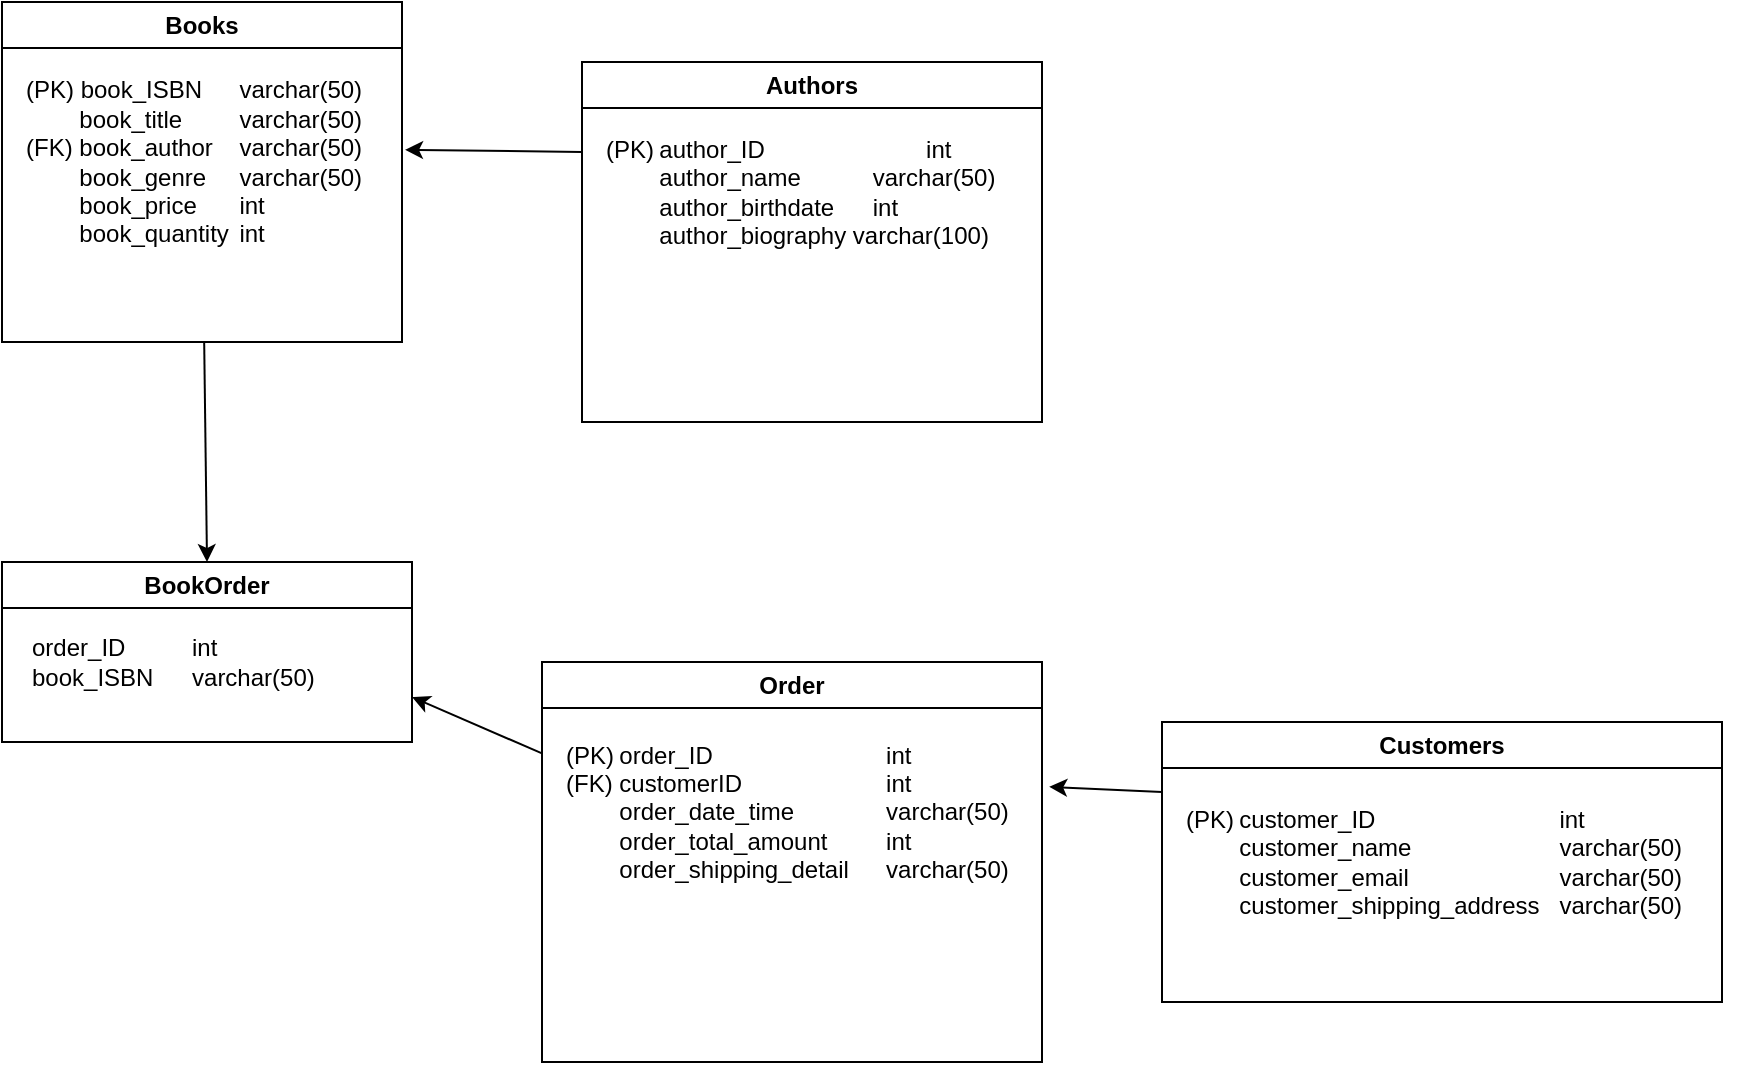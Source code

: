 <mxfile>
    <diagram id="oQQAr5v2GrzICrNzq9xS" name="Page-1">
        <mxGraphModel dx="623" dy="395" grid="1" gridSize="10" guides="1" tooltips="1" connect="1" arrows="1" fold="1" page="1" pageScale="1" pageWidth="850" pageHeight="1100" math="0" shadow="0">
            <root>
                <mxCell id="0"/>
                <mxCell id="1" parent="0"/>
                <mxCell id="29" style="edgeStyle=none;html=1;entryX=0.5;entryY=0;entryDx=0;entryDy=0;" edge="1" parent="1" source="3" target="23">
                    <mxGeometry relative="1" as="geometry"/>
                </mxCell>
                <mxCell id="3" value="Books" style="swimlane;whiteSpace=wrap;html=1;" vertex="1" parent="1">
                    <mxGeometry x="50" y="30" width="200" height="170" as="geometry"/>
                </mxCell>
                <mxCell id="7" value="&lt;blockquote style=&quot;margin: 0 0 0 40px; border: none; padding: 0px;&quot;&gt;&lt;/blockquote&gt;(PK) book_ISBN&lt;span style=&quot;white-space: pre;&quot;&gt;&#9;&lt;/span&gt;varchar(50)&lt;br&gt;&lt;blockquote style=&quot;margin: 0 0 0 40px; border: none; padding: 0px;&quot;&gt;&lt;/blockquote&gt;&lt;span style=&quot;white-space: pre;&quot;&gt;&#9;&lt;/span&gt;book_title &lt;span style=&quot;white-space: pre;&quot;&gt;&#9;&lt;/span&gt;varchar(50)&lt;br&gt;&lt;blockquote style=&quot;margin: 0 0 0 40px; border: none; padding: 0px;&quot;&gt;&lt;/blockquote&gt;(FK) book_author &lt;span style=&quot;white-space: pre;&quot;&gt;&#9;&lt;/span&gt;varchar(50)&lt;br&gt;&lt;blockquote style=&quot;margin: 0 0 0 40px; border: none; padding: 0px;&quot;&gt;&lt;/blockquote&gt;&lt;span style=&quot;white-space: pre;&quot;&gt;&#9;&lt;/span&gt;book_genre &lt;span style=&quot;white-space: pre;&quot;&gt;&#9;&lt;/span&gt;varchar(50)&lt;br&gt;&lt;blockquote style=&quot;margin: 0 0 0 40px; border: none; padding: 0px;&quot;&gt;&lt;/blockquote&gt;&lt;span style=&quot;white-space: pre;&quot;&gt;&#9;&lt;/span&gt;book_price &lt;span style=&quot;white-space: pre;&quot;&gt;&#9;&lt;/span&gt;int&lt;br&gt;&lt;span style=&quot;white-space: pre;&quot;&gt;&#9;&lt;/span&gt;book_quantity &lt;span style=&quot;white-space: pre;&quot;&gt;&#9;&lt;/span&gt;int" style="text;html=1;align=left;verticalAlign=middle;resizable=0;points=[];autosize=1;strokeColor=none;fillColor=none;" vertex="1" parent="3">
                    <mxGeometry x="10" y="30" width="190" height="100" as="geometry"/>
                </mxCell>
                <mxCell id="8" value="Authors" style="swimlane;whiteSpace=wrap;html=1;" vertex="1" parent="1">
                    <mxGeometry x="340" y="60" width="230" height="180" as="geometry"/>
                </mxCell>
                <mxCell id="10" value="(PK)&lt;span style=&quot;white-space: pre;&quot;&gt;&#9;&lt;/span&gt;author_ID &lt;span style=&quot;white-space: pre;&quot;&gt;&#9;&lt;/span&gt;&lt;span style=&quot;white-space: pre;&quot;&gt;&#9;&lt;span style=&quot;white-space: pre;&quot;&gt;&#9;&lt;/span&gt;&lt;/span&gt;int&lt;br&gt;&lt;span style=&quot;white-space: pre;&quot;&gt;&#9;&lt;/span&gt;author_name &lt;span style=&quot;white-space: pre;&quot;&gt;&#9;&lt;span style=&quot;white-space: pre;&quot;&gt;&#9;&lt;/span&gt;&lt;/span&gt;varchar(50)&lt;br&gt;&lt;span style=&quot;white-space: pre;&quot;&gt;&#9;&lt;/span&gt;author_birthdate &lt;span style=&quot;white-space: pre;&quot;&gt;&#9;&lt;/span&gt;int&lt;br&gt;&lt;span style=&quot;white-space: pre;&quot;&gt;&#9;&lt;/span&gt;author_biography varchar(100)" style="text;html=1;align=left;verticalAlign=middle;resizable=0;points=[];autosize=1;strokeColor=none;fillColor=none;" vertex="1" parent="8">
                    <mxGeometry x="10" y="30" width="220" height="70" as="geometry"/>
                </mxCell>
                <mxCell id="11" value="Customers" style="swimlane;whiteSpace=wrap;html=1;" vertex="1" parent="1">
                    <mxGeometry x="630" y="390" width="280" height="140" as="geometry"/>
                </mxCell>
                <mxCell id="35" style="edgeStyle=none;html=1;" edge="1" parent="11" source="12" target="11">
                    <mxGeometry relative="1" as="geometry"/>
                </mxCell>
                <mxCell id="12" value="(PK)&lt;span style=&quot;white-space: pre;&quot;&gt;&#9;&lt;/span&gt;customer_ID &lt;span style=&quot;white-space: pre;&quot;&gt;&#9;&lt;/span&gt;&lt;span style=&quot;white-space: pre;&quot;&gt;&#9;&lt;span style=&quot;white-space: pre;&quot;&gt;&#9;&lt;/span&gt;&lt;span style=&quot;white-space: pre;&quot;&gt;&#9;&lt;/span&gt;&lt;/span&gt;int&lt;br&gt;&lt;span style=&quot;white-space: pre;&quot;&gt;&#9;&lt;/span&gt;customer_name &lt;span style=&quot;white-space: pre;&quot;&gt;&#9;&lt;span style=&quot;white-space: pre;&quot;&gt;&#9;&lt;/span&gt;&lt;span style=&quot;white-space: pre;&quot;&gt;&#9;&lt;/span&gt;&lt;/span&gt;varchar(50)&lt;br&gt;&lt;span style=&quot;white-space: pre;&quot;&gt;&#9;&lt;/span&gt;customer_email&lt;span style=&quot;white-space: pre;&quot;&gt;&#9;&lt;span style=&quot;white-space: pre;&quot;&gt;&#9;&lt;span style=&quot;white-space: pre;&quot;&gt;&#9;&lt;/span&gt;&lt;/span&gt;&lt;/span&gt;varchar(50)&lt;br&gt;&lt;span style=&quot;white-space: pre;&quot;&gt;&#9;&lt;/span&gt;customer_shipping_address &lt;span style=&quot;white-space: pre;&quot;&gt;&#9;&lt;/span&gt;varchar(50)" style="text;html=1;align=left;verticalAlign=middle;resizable=0;points=[];autosize=1;strokeColor=none;fillColor=none;" vertex="1" parent="11">
                    <mxGeometry x="10" y="35" width="270" height="70" as="geometry"/>
                </mxCell>
                <mxCell id="31" style="edgeStyle=none;html=1;entryX=1;entryY=0.75;entryDx=0;entryDy=0;" edge="1" parent="1" source="13" target="23">
                    <mxGeometry relative="1" as="geometry"/>
                </mxCell>
                <mxCell id="13" value="Order" style="swimlane;whiteSpace=wrap;html=1;" vertex="1" parent="1">
                    <mxGeometry x="320" y="360" width="250" height="200" as="geometry"/>
                </mxCell>
                <mxCell id="16" value="(PK)&lt;span style=&quot;white-space: pre;&quot;&gt;&#9;&lt;/span&gt;order_ID &lt;span style=&quot;white-space: pre;&quot;&gt;&#9;&lt;/span&gt;&lt;span style=&quot;white-space: pre;&quot;&gt;&#9;&lt;span style=&quot;white-space: pre;&quot;&gt;&#9;&lt;span style=&quot;white-space: pre;&quot;&gt;&#9;&lt;/span&gt;&lt;/span&gt;&lt;/span&gt;int&amp;nbsp;&lt;br&gt;(FK)&lt;span style=&quot;white-space: pre;&quot;&gt;&#9;&lt;/span&gt;customerID&amp;nbsp;&lt;span style=&quot;white-space: pre;&quot;&gt;&#9;&lt;span style=&quot;white-space: pre;&quot;&gt;&#9;&lt;span style=&quot;white-space: pre;&quot;&gt;&#9;&lt;/span&gt;&lt;/span&gt;&lt;/span&gt;int&lt;br&gt;&lt;span style=&quot;white-space: pre;&quot;&gt;&#9;&lt;/span&gt;order_date_time &lt;span style=&quot;white-space: pre;&quot;&gt;&#9;&lt;span style=&quot;white-space: pre;&quot;&gt;&#9;&lt;/span&gt;&lt;/span&gt;varchar(50)&lt;br&gt;&lt;span style=&quot;white-space: pre;&quot;&gt;&#9;&lt;/span&gt;order_total_amount&lt;span style=&quot;white-space: pre;&quot;&gt;&#9;&lt;span style=&quot;white-space: pre;&quot;&gt;&#9;&lt;/span&gt;&lt;/span&gt;int&lt;br&gt;&lt;span style=&quot;white-space: pre;&quot;&gt;&#9;&lt;/span&gt;order_shipping_detail&lt;span style=&quot;white-space: pre;&quot;&gt;&#9;&lt;/span&gt;varchar(50)" style="text;html=1;align=left;verticalAlign=middle;resizable=0;points=[];autosize=1;strokeColor=none;fillColor=none;" vertex="1" parent="13">
                    <mxGeometry x="10" y="30" width="240" height="90" as="geometry"/>
                </mxCell>
                <mxCell id="23" value="BookOrder" style="swimlane;whiteSpace=wrap;html=1;" vertex="1" parent="1">
                    <mxGeometry x="50" y="310" width="205" height="90" as="geometry"/>
                </mxCell>
                <mxCell id="24" value="order_ID&lt;span style=&quot;white-space: pre;&quot;&gt;&#9;&lt;/span&gt;&lt;span style=&quot;white-space: pre;&quot;&gt;&#9;&lt;/span&gt;int&lt;br&gt;book_ISBN&lt;span style=&quot;white-space: pre;&quot;&gt;&#9;&lt;/span&gt;varchar(50)&lt;span style=&quot;white-space: pre;&quot;&gt;&#9;&lt;/span&gt;" style="text;html=1;align=left;verticalAlign=middle;resizable=0;points=[];autosize=1;strokeColor=none;fillColor=none;" vertex="1" parent="23">
                    <mxGeometry x="12.5" y="30" width="180" height="40" as="geometry"/>
                </mxCell>
                <mxCell id="25" style="edgeStyle=none;html=1;entryX=1.008;entryY=0.439;entryDx=0;entryDy=0;entryPerimeter=0;exitX=0;exitY=0.25;exitDx=0;exitDy=0;" edge="1" parent="1" source="8" target="7">
                    <mxGeometry relative="1" as="geometry"/>
                </mxCell>
                <mxCell id="26" style="edgeStyle=none;html=1;entryX=1.015;entryY=0.36;entryDx=0;entryDy=0;entryPerimeter=0;exitX=0;exitY=0.25;exitDx=0;exitDy=0;" edge="1" parent="1" source="11" target="16">
                    <mxGeometry relative="1" as="geometry">
                        <mxPoint x="490" y="480" as="sourcePoint"/>
                    </mxGeometry>
                </mxCell>
            </root>
        </mxGraphModel>
    </diagram>
</mxfile>